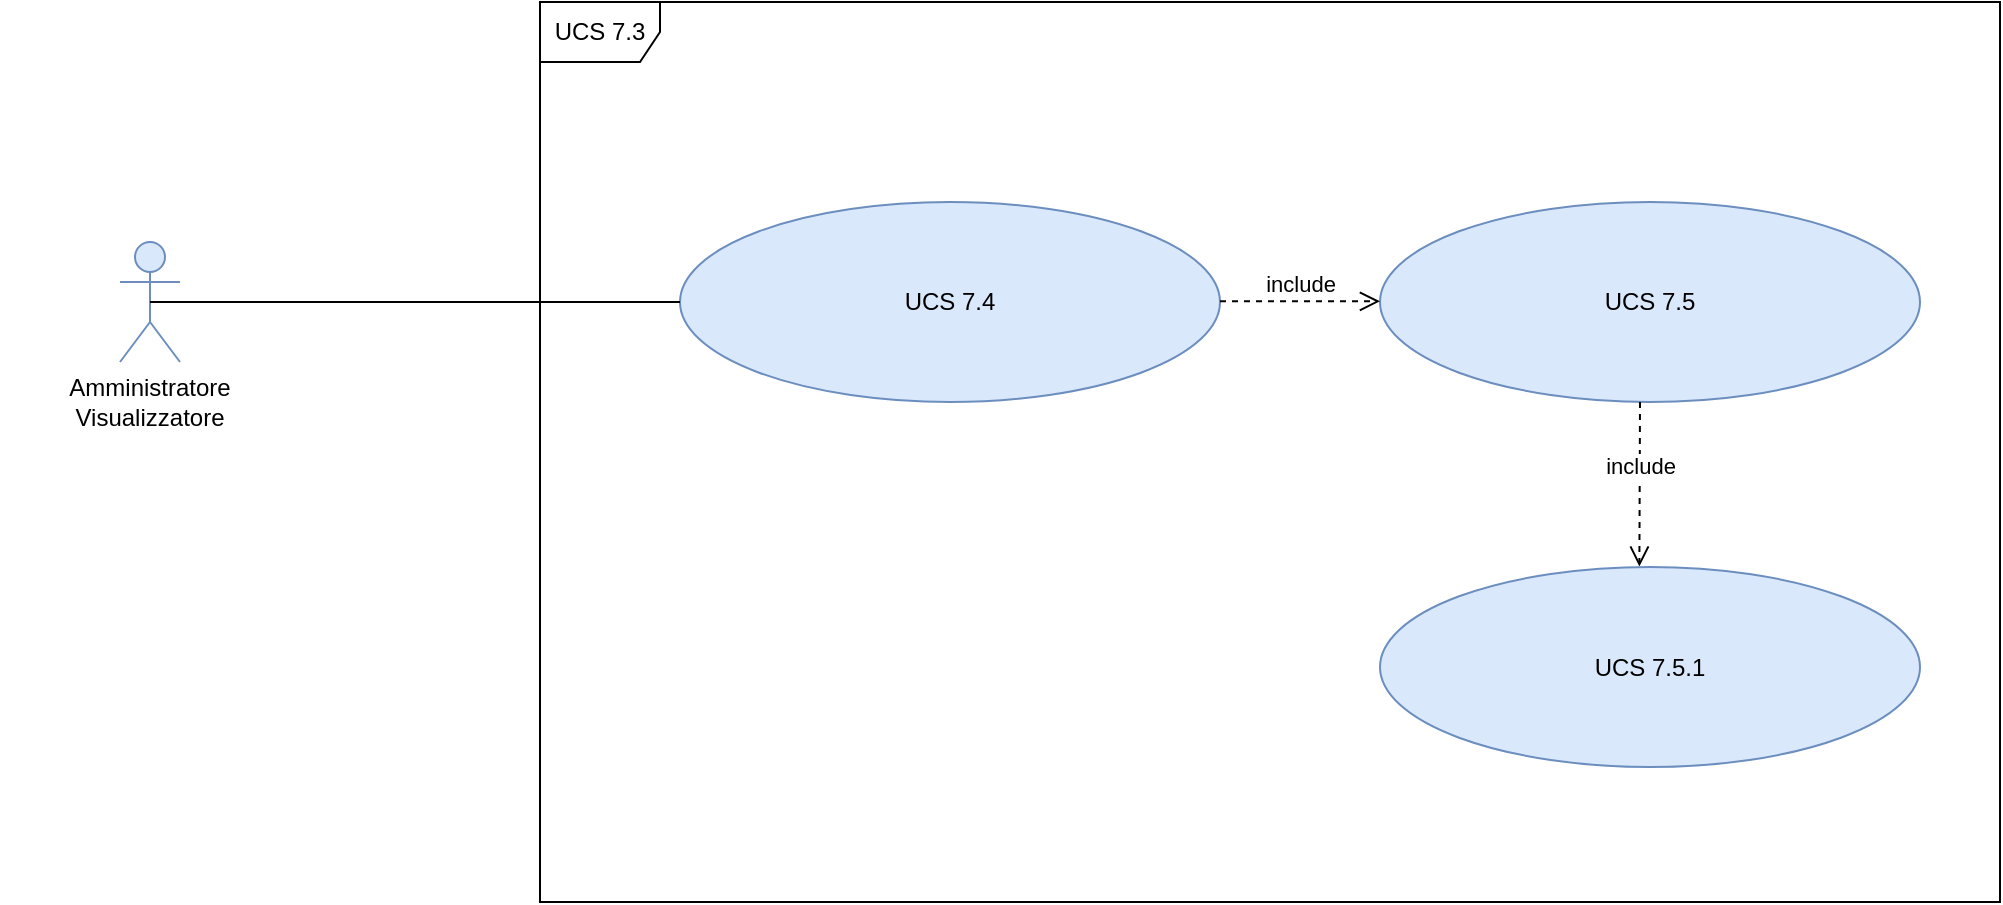 <mxfile type="device" version="12.4.7"><diagram id="e7e014a7-5840-1c2e-5031-d8a46d1fe8dd" name="Page-1"><mxGraphModel grid="1" shadow="0" math="0" pageHeight="826" pageWidth="1169" pageScale="1" page="1" fold="1" arrows="1" connect="1" tooltips="1" guides="1" gridSize="10" dy="688" dx="1348" background="#ffffff"><root><mxCell id="0"/><mxCell id="1" parent="0"/><mxCell id="yFqueE0bvkqC2CLvMh4e-42" value="UCS 7.3" parent="1" vertex="1" style="shape=umlFrame;whiteSpace=wrap;html=1;"><mxGeometry as="geometry" height="450" width="730" y="250" x="300"/></mxCell><mxCell id="yFqueE0bvkqC2CLvMh4e-43" value="&lt;div style=&quot;line-height: 120%&quot;&gt;&lt;/div&gt;" parent="1" vertex="1" style="shape=umlActor;verticalLabelPosition=bottom;labelBackgroundColor=#ffffff;verticalAlign=top;html=1;fillColor=#dae8fc;strokeColor=#6c8ebf;"><mxGeometry as="geometry" height="60" width="30" y="370" x="90"/></mxCell><mxCell id="yFqueE0bvkqC2CLvMh4e-52" value="UCS 7.4" parent="1" vertex="1" style="ellipse;whiteSpace=wrap;html=1;fillColor=#dae8fc;strokeColor=#6c8ebf;"><mxGeometry as="geometry" height="100" width="270" y="350" x="370"/></mxCell><mxCell id="yFqueE0bvkqC2CLvMh4e-56" value="UCS 7.5" parent="1" vertex="1" style="ellipse;whiteSpace=wrap;html=1;fillColor=#dae8fc;strokeColor=#6c8ebf;"><mxGeometry as="geometry" height="100" width="270" y="350" x="720"/></mxCell><mxCell id="ISubfQqRz0Y6-lQWiGrx-1" value="" parent="1" vertex="1" style="line;strokeWidth=1;fillColor=none;align=left;verticalAlign=middle;spacingTop=-1;spacingLeft=3;spacingRight=3;rotatable=0;labelPosition=right;points=[];portConstraint=eastwest;"><mxGeometry as="geometry" height="8" width="140" y="396" x="105"/></mxCell><mxCell id="ISubfQqRz0Y6-lQWiGrx-4" value="" parent="1" vertex="1" style="line;strokeWidth=1;fillColor=none;align=left;verticalAlign=middle;spacingTop=-1;spacingLeft=3;spacingRight=3;rotatable=0;labelPosition=right;points=[];portConstraint=eastwest;"><mxGeometry as="geometry" height="8" width="125" y="396" x="245"/></mxCell><mxCell id="ISubfQqRz0Y6-lQWiGrx-6" value="include" parent="1" style="html=1;verticalAlign=bottom;endArrow=open;dashed=1;endSize=8;" edge="1"><mxGeometry as="geometry" relative="1"><mxPoint as="sourcePoint" y="399.66" x="640"/><mxPoint as="targetPoint" y="399.66" x="720"/></mxGeometry></mxCell><mxCell id="dmk8UqFqFPAXVl9KN0Tt-1" value="include" parent="1" style="html=1;verticalAlign=bottom;endArrow=open;dashed=1;endSize=8;entryX=0.753;entryY=0.731;entryDx=0;entryDy=0;entryPerimeter=0;" edge="1"><mxGeometry as="geometry" relative="1"><mxPoint as="sourcePoint" y="450.0" x="850"/><mxPoint as="targetPoint" y="532.301" x="849.69"/></mxGeometry></mxCell><mxCell id="dmk8UqFqFPAXVl9KN0Tt-2" value="UCS 7.5.1" parent="1" vertex="1" style="ellipse;whiteSpace=wrap;html=1;fillColor=#dae8fc;strokeColor=#6c8ebf;"><mxGeometry as="geometry" height="100" width="270" y="532.5" x="720"/></mxCell><mxCell id="dmk8UqFqFPAXVl9KN0Tt-4" value="&lt;div style=&quot;color: rgb(0 , 0 , 0) ; font-family: &amp;#34;helvetica&amp;#34; ; font-size: 12px ; font-style: normal ; font-variant: normal ; font-weight: 400 ; letter-spacing: normal ; line-height: 120% ; text-align: center ; text-decoration: none ; text-indent: 0px ; text-transform: none ; white-space: nowrap ; word-spacing: 0px&quot;&gt;Amministratore&lt;/div&gt;&lt;div style=&quot;color: rgb(0 , 0 , 0) ; font-family: &amp;#34;helvetica&amp;#34; ; font-size: 12px ; font-style: normal ; font-variant: normal ; font-weight: 400 ; letter-spacing: normal ; line-height: 120% ; text-align: center ; text-decoration: none ; text-indent: 0px ; text-transform: none ; white-space: nowrap ; word-spacing: 0px&quot;&gt;&amp;nbsp;Visualizzatore&amp;nbsp;&lt;/div&gt;" parent="1" vertex="1" style="text;html=1;strokeColor=none;fillColor=none;align=center;verticalAlign=middle;whiteSpace=wrap;rounded=0;"><mxGeometry as="geometry" height="20" width="150" y="440" x="30"/></mxCell></root></mxGraphModel></diagram></mxfile>